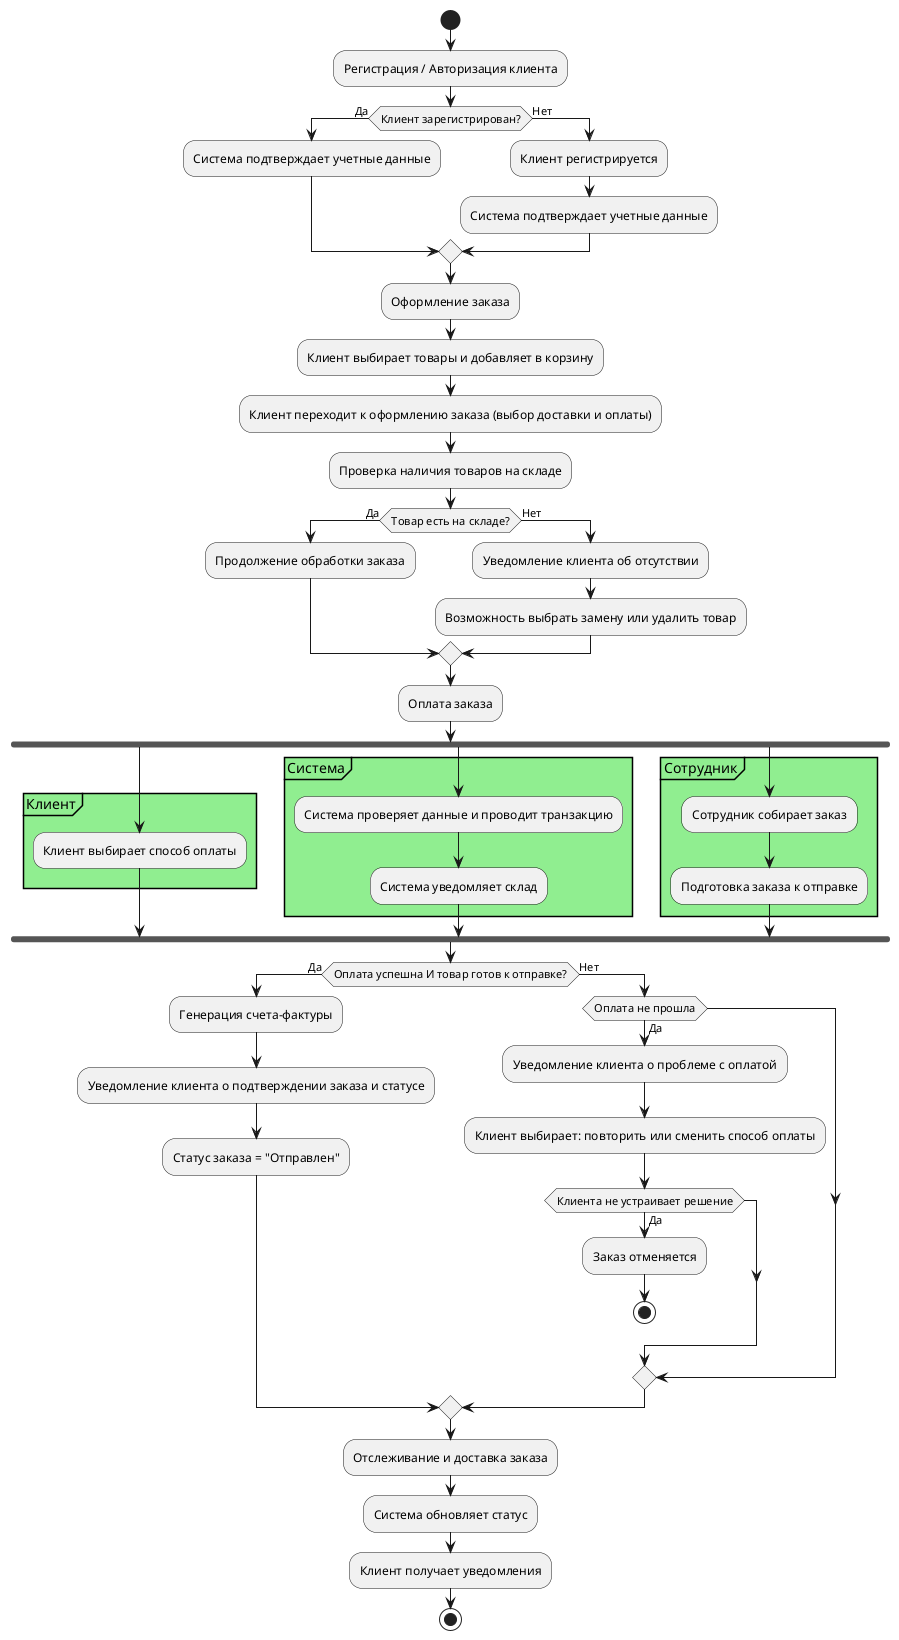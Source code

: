 @startuml
start

:Регистрация / Авторизация клиента;
if (Клиент зарегистрирован?) then (Да)
  :Система подтверждает учетные данные;
else (Нет)
  :Клиент регистрируется;
  :Система подтверждает учетные данные;
endif

:Оформление заказа;
:Клиент выбирает товары и добавляет в корзину;
:Клиент переходит к оформлению заказа (выбор доставки и оплаты);

:Проверка наличия товаров на складе;
if (Товар есть на складе?) then (Да)
  :Продолжение обработки заказа;
else (Нет)
  :Уведомление клиента об отсутствии;
  :Возможность выбрать замену или удалить товар;
endif

 :Оплата заказа;
fork
partition #lightGreen Клиент {

  :Клиент выбирает способ оплаты;
 
}
fork again
partition #lightGreen Система {
   :Система проверяет данные и проводит транзакцию;
  :Система уведомляет склад;
}
fork again
partition #lightGreen Сотрудник {
  :Сотрудник собирает заказ;
  :Подготовка заказа к отправке;
}
end fork

if (Оплата успешна И товар готов к отправке?) then (Да)
  :Генерация счета-фактуры;
  :Уведомление клиента о подтверждении заказа и статусе;
  :Статус заказа = "Отправлен";
else (Нет)
  if (Оплата не прошла) then (Да)
    :Уведомление клиента о проблеме с оплатой;
    :Клиент выбирает: повторить или сменить способ оплаты;
    if (Клиента не устраивает решение) then (Да)
      :Заказ отменяется;
      stop
    endif
  endif
endif

:Отслеживание и доставка заказа;
:Система обновляет статус;
:Клиент получает уведомления;

stop
@enduml